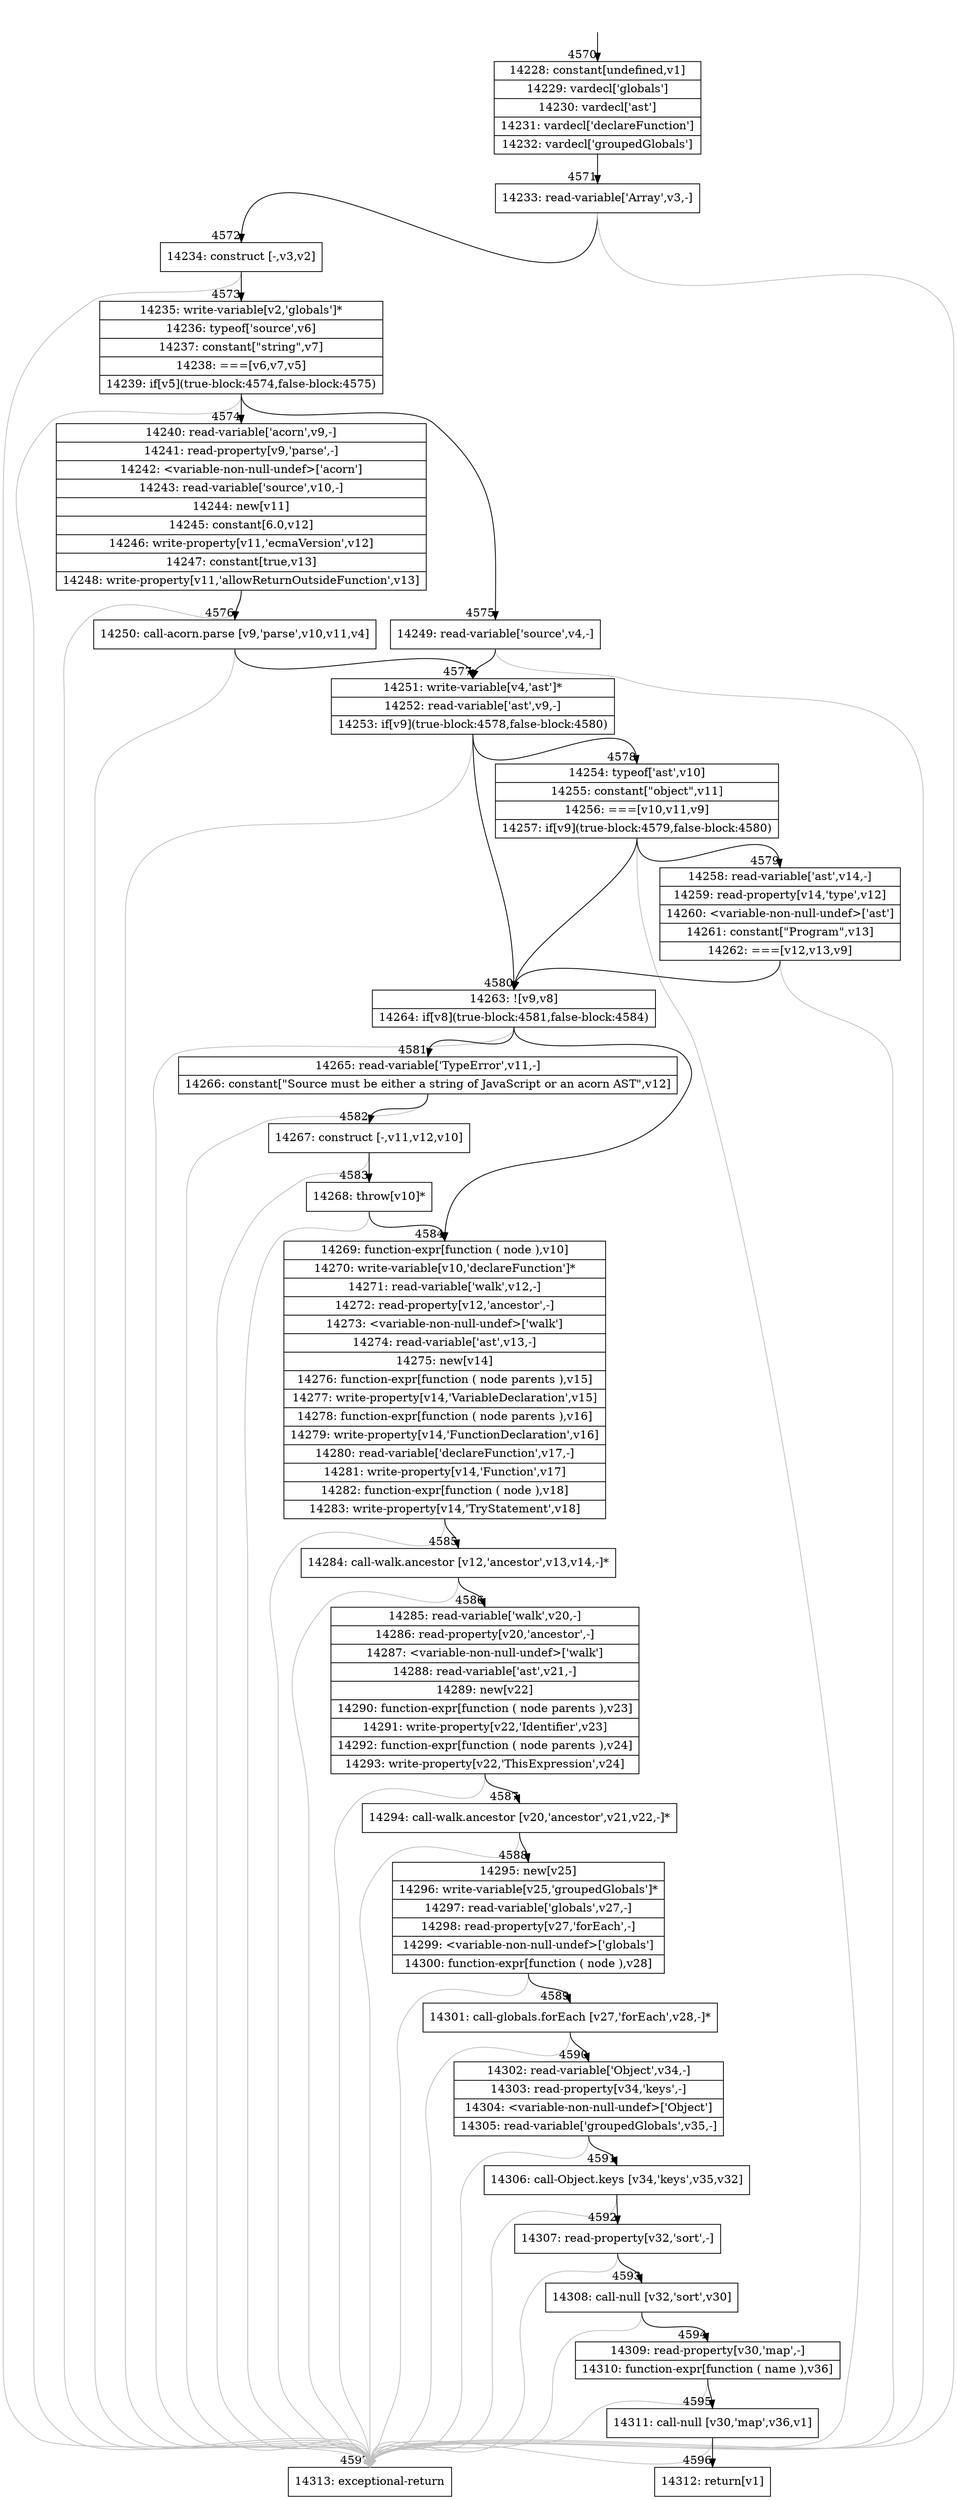 digraph {
rankdir="TD"
BB_entry269[shape=none,label=""];
BB_entry269 -> BB4570 [tailport=s, headport=n, headlabel="    4570"]
BB4570 [shape=record label="{14228: constant[undefined,v1]|14229: vardecl['globals']|14230: vardecl['ast']|14231: vardecl['declareFunction']|14232: vardecl['groupedGlobals']}" ] 
BB4570 -> BB4571 [tailport=s, headport=n, headlabel="      4571"]
BB4571 [shape=record label="{14233: read-variable['Array',v3,-]}" ] 
BB4571 -> BB4572 [tailport=s, headport=n, headlabel="      4572"]
BB4571 -> BB4597 [tailport=s, headport=n, color=gray, headlabel="      4597"]
BB4572 [shape=record label="{14234: construct [-,v3,v2]}" ] 
BB4572 -> BB4573 [tailport=s, headport=n, headlabel="      4573"]
BB4572 -> BB4597 [tailport=s, headport=n, color=gray]
BB4573 [shape=record label="{14235: write-variable[v2,'globals']*|14236: typeof['source',v6]|14237: constant[\"string\",v7]|14238: ===[v6,v7,v5]|14239: if[v5](true-block:4574,false-block:4575)}" ] 
BB4573 -> BB4574 [tailport=s, headport=n, headlabel="      4574"]
BB4573 -> BB4575 [tailport=s, headport=n, headlabel="      4575"]
BB4573 -> BB4597 [tailport=s, headport=n, color=gray]
BB4574 [shape=record label="{14240: read-variable['acorn',v9,-]|14241: read-property[v9,'parse',-]|14242: \<variable-non-null-undef\>['acorn']|14243: read-variable['source',v10,-]|14244: new[v11]|14245: constant[6.0,v12]|14246: write-property[v11,'ecmaVersion',v12]|14247: constant[true,v13]|14248: write-property[v11,'allowReturnOutsideFunction',v13]}" ] 
BB4574 -> BB4576 [tailport=s, headport=n, headlabel="      4576"]
BB4574 -> BB4597 [tailport=s, headport=n, color=gray]
BB4575 [shape=record label="{14249: read-variable['source',v4,-]}" ] 
BB4575 -> BB4577 [tailport=s, headport=n, headlabel="      4577"]
BB4575 -> BB4597 [tailport=s, headport=n, color=gray]
BB4576 [shape=record label="{14250: call-acorn.parse [v9,'parse',v10,v11,v4]}" ] 
BB4576 -> BB4577 [tailport=s, headport=n]
BB4576 -> BB4597 [tailport=s, headport=n, color=gray]
BB4577 [shape=record label="{14251: write-variable[v4,'ast']*|14252: read-variable['ast',v9,-]|14253: if[v9](true-block:4578,false-block:4580)}" ] 
BB4577 -> BB4580 [tailport=s, headport=n, headlabel="      4580"]
BB4577 -> BB4578 [tailport=s, headport=n, headlabel="      4578"]
BB4577 -> BB4597 [tailport=s, headport=n, color=gray]
BB4578 [shape=record label="{14254: typeof['ast',v10]|14255: constant[\"object\",v11]|14256: ===[v10,v11,v9]|14257: if[v9](true-block:4579,false-block:4580)}" ] 
BB4578 -> BB4580 [tailport=s, headport=n]
BB4578 -> BB4579 [tailport=s, headport=n, headlabel="      4579"]
BB4578 -> BB4597 [tailport=s, headport=n, color=gray]
BB4579 [shape=record label="{14258: read-variable['ast',v14,-]|14259: read-property[v14,'type',v12]|14260: \<variable-non-null-undef\>['ast']|14261: constant[\"Program\",v13]|14262: ===[v12,v13,v9]}" ] 
BB4579 -> BB4580 [tailport=s, headport=n]
BB4579 -> BB4597 [tailport=s, headport=n, color=gray]
BB4580 [shape=record label="{14263: ![v9,v8]|14264: if[v8](true-block:4581,false-block:4584)}" ] 
BB4580 -> BB4581 [tailport=s, headport=n, headlabel="      4581"]
BB4580 -> BB4584 [tailport=s, headport=n, headlabel="      4584"]
BB4580 -> BB4597 [tailport=s, headport=n, color=gray]
BB4581 [shape=record label="{14265: read-variable['TypeError',v11,-]|14266: constant[\"Source must be either a string of JavaScript or an acorn AST\",v12]}" ] 
BB4581 -> BB4582 [tailport=s, headport=n, headlabel="      4582"]
BB4581 -> BB4597 [tailport=s, headport=n, color=gray]
BB4582 [shape=record label="{14267: construct [-,v11,v12,v10]}" ] 
BB4582 -> BB4583 [tailport=s, headport=n, headlabel="      4583"]
BB4582 -> BB4597 [tailport=s, headport=n, color=gray]
BB4583 [shape=record label="{14268: throw[v10]*}" ] 
BB4583 -> BB4584 [tailport=s, headport=n]
BB4583 -> BB4597 [tailport=s, headport=n, color=gray]
BB4584 [shape=record label="{14269: function-expr[function ( node ),v10]|14270: write-variable[v10,'declareFunction']*|14271: read-variable['walk',v12,-]|14272: read-property[v12,'ancestor',-]|14273: \<variable-non-null-undef\>['walk']|14274: read-variable['ast',v13,-]|14275: new[v14]|14276: function-expr[function ( node parents ),v15]|14277: write-property[v14,'VariableDeclaration',v15]|14278: function-expr[function ( node parents ),v16]|14279: write-property[v14,'FunctionDeclaration',v16]|14280: read-variable['declareFunction',v17,-]|14281: write-property[v14,'Function',v17]|14282: function-expr[function ( node ),v18]|14283: write-property[v14,'TryStatement',v18]}" ] 
BB4584 -> BB4585 [tailport=s, headport=n, headlabel="      4585"]
BB4584 -> BB4597 [tailport=s, headport=n, color=gray]
BB4585 [shape=record label="{14284: call-walk.ancestor [v12,'ancestor',v13,v14,-]*}" ] 
BB4585 -> BB4586 [tailport=s, headport=n, headlabel="      4586"]
BB4585 -> BB4597 [tailport=s, headport=n, color=gray]
BB4586 [shape=record label="{14285: read-variable['walk',v20,-]|14286: read-property[v20,'ancestor',-]|14287: \<variable-non-null-undef\>['walk']|14288: read-variable['ast',v21,-]|14289: new[v22]|14290: function-expr[function ( node parents ),v23]|14291: write-property[v22,'Identifier',v23]|14292: function-expr[function ( node parents ),v24]|14293: write-property[v22,'ThisExpression',v24]}" ] 
BB4586 -> BB4587 [tailport=s, headport=n, headlabel="      4587"]
BB4586 -> BB4597 [tailport=s, headport=n, color=gray]
BB4587 [shape=record label="{14294: call-walk.ancestor [v20,'ancestor',v21,v22,-]*}" ] 
BB4587 -> BB4588 [tailport=s, headport=n, headlabel="      4588"]
BB4587 -> BB4597 [tailport=s, headport=n, color=gray]
BB4588 [shape=record label="{14295: new[v25]|14296: write-variable[v25,'groupedGlobals']*|14297: read-variable['globals',v27,-]|14298: read-property[v27,'forEach',-]|14299: \<variable-non-null-undef\>['globals']|14300: function-expr[function ( node ),v28]}" ] 
BB4588 -> BB4589 [tailport=s, headport=n, headlabel="      4589"]
BB4588 -> BB4597 [tailport=s, headport=n, color=gray]
BB4589 [shape=record label="{14301: call-globals.forEach [v27,'forEach',v28,-]*}" ] 
BB4589 -> BB4590 [tailport=s, headport=n, headlabel="      4590"]
BB4589 -> BB4597 [tailport=s, headport=n, color=gray]
BB4590 [shape=record label="{14302: read-variable['Object',v34,-]|14303: read-property[v34,'keys',-]|14304: \<variable-non-null-undef\>['Object']|14305: read-variable['groupedGlobals',v35,-]}" ] 
BB4590 -> BB4591 [tailport=s, headport=n, headlabel="      4591"]
BB4590 -> BB4597 [tailport=s, headport=n, color=gray]
BB4591 [shape=record label="{14306: call-Object.keys [v34,'keys',v35,v32]}" ] 
BB4591 -> BB4592 [tailport=s, headport=n, headlabel="      4592"]
BB4591 -> BB4597 [tailport=s, headport=n, color=gray]
BB4592 [shape=record label="{14307: read-property[v32,'sort',-]}" ] 
BB4592 -> BB4593 [tailport=s, headport=n, headlabel="      4593"]
BB4592 -> BB4597 [tailport=s, headport=n, color=gray]
BB4593 [shape=record label="{14308: call-null [v32,'sort',v30]}" ] 
BB4593 -> BB4594 [tailport=s, headport=n, headlabel="      4594"]
BB4593 -> BB4597 [tailport=s, headport=n, color=gray]
BB4594 [shape=record label="{14309: read-property[v30,'map',-]|14310: function-expr[function ( name ),v36]}" ] 
BB4594 -> BB4595 [tailport=s, headport=n, headlabel="      4595"]
BB4594 -> BB4597 [tailport=s, headport=n, color=gray]
BB4595 [shape=record label="{14311: call-null [v30,'map',v36,v1]}" ] 
BB4595 -> BB4596 [tailport=s, headport=n, headlabel="      4596"]
BB4595 -> BB4597 [tailport=s, headport=n, color=gray]
BB4596 [shape=record label="{14312: return[v1]}" ] 
BB4597 [shape=record label="{14313: exceptional-return}" ] 
//#$~ 4551
}
